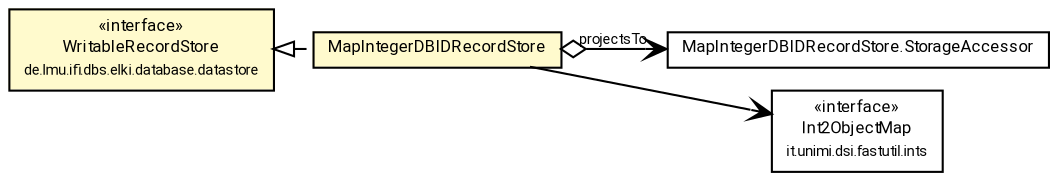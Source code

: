 #!/usr/local/bin/dot
#
# Class diagram 
# Generated by UMLGraph version R5_7_2-60-g0e99a6 (http://www.spinellis.gr/umlgraph/)
#

digraph G {
	graph [fontnames="svg"]
	edge [fontname="Roboto",fontsize=7,labelfontname="Roboto",labelfontsize=7,color="black"];
	node [fontname="Roboto",fontcolor="black",fontsize=8,shape=plaintext,margin=0,width=0,height=0];
	nodesep=0.15;
	ranksep=0.25;
	rankdir=LR;
	// de.lmu.ifi.dbs.elki.database.datastore.WritableRecordStore
	c6762926 [label=<<table title="de.lmu.ifi.dbs.elki.database.datastore.WritableRecordStore" border="0" cellborder="1" cellspacing="0" cellpadding="2" bgcolor="LemonChiffon" href="../WritableRecordStore.html" target="_parent">
		<tr><td><table border="0" cellspacing="0" cellpadding="1">
		<tr><td align="center" balign="center"> &#171;interface&#187; </td></tr>
		<tr><td align="center" balign="center"> <font face="Roboto">WritableRecordStore</font> </td></tr>
		<tr><td align="center" balign="center"> <font face="Roboto" point-size="7.0">de.lmu.ifi.dbs.elki.database.datastore</font> </td></tr>
		</table></td></tr>
		</table>>, URL="../WritableRecordStore.html"];
	// de.lmu.ifi.dbs.elki.database.datastore.memory.MapIntegerDBIDRecordStore
	c6762941 [label=<<table title="de.lmu.ifi.dbs.elki.database.datastore.memory.MapIntegerDBIDRecordStore" border="0" cellborder="1" cellspacing="0" cellpadding="2" bgcolor="lemonChiffon" href="MapIntegerDBIDRecordStore.html" target="_parent">
		<tr><td><table border="0" cellspacing="0" cellpadding="1">
		<tr><td align="center" balign="center"> <font face="Roboto">MapIntegerDBIDRecordStore</font> </td></tr>
		</table></td></tr>
		</table>>, URL="MapIntegerDBIDRecordStore.html"];
	// de.lmu.ifi.dbs.elki.database.datastore.memory.MapIntegerDBIDRecordStore.StorageAccessor<T>
	c6762942 [label=<<table title="de.lmu.ifi.dbs.elki.database.datastore.memory.MapIntegerDBIDRecordStore.StorageAccessor" border="0" cellborder="1" cellspacing="0" cellpadding="2" href="MapIntegerDBIDRecordStore.StorageAccessor.html" target="_parent">
		<tr><td><table border="0" cellspacing="0" cellpadding="1">
		<tr><td align="center" balign="center"> <font face="Roboto">MapIntegerDBIDRecordStore.StorageAccessor</font> </td></tr>
		</table></td></tr>
		</table>>, URL="MapIntegerDBIDRecordStore.StorageAccessor.html"];
	// de.lmu.ifi.dbs.elki.database.datastore.memory.MapIntegerDBIDRecordStore implements de.lmu.ifi.dbs.elki.database.datastore.WritableRecordStore
	c6762926 -> c6762941 [arrowtail=empty,style=dashed,dir=back,weight=9];
	// de.lmu.ifi.dbs.elki.database.datastore.memory.MapIntegerDBIDRecordStore navhas de.lmu.ifi.dbs.elki.database.datastore.memory.MapIntegerDBIDRecordStore.StorageAccessor<T>
	c6762941 -> c6762942 [arrowhead=open,arrowtail=ediamond,dir=both,weight=3,label="projectsTo"];
	// de.lmu.ifi.dbs.elki.database.datastore.memory.MapIntegerDBIDRecordStore navassoc it.unimi.dsi.fastutil.ints.Int2ObjectMap<V>
	c6762941 -> c6764798 [arrowhead=open,weight=1];
	// it.unimi.dsi.fastutil.ints.Int2ObjectMap<V>
	c6764798 [label=<<table title="it.unimi.dsi.fastutil.ints.Int2ObjectMap" border="0" cellborder="1" cellspacing="0" cellpadding="2" href="http://docs.oracle.com/javase/7/docs/api/it/unimi/dsi/fastutil/ints/Int2ObjectMap.html" target="_parent">
		<tr><td><table border="0" cellspacing="0" cellpadding="1">
		<tr><td align="center" balign="center"> &#171;interface&#187; </td></tr>
		<tr><td align="center" balign="center"> <font face="Roboto">Int2ObjectMap</font> </td></tr>
		<tr><td align="center" balign="center"> <font face="Roboto" point-size="7.0">it.unimi.dsi.fastutil.ints</font> </td></tr>
		</table></td></tr>
		</table>>, URL="http://docs.oracle.com/javase/7/docs/api/it/unimi/dsi/fastutil/ints/Int2ObjectMap.html"];
}

